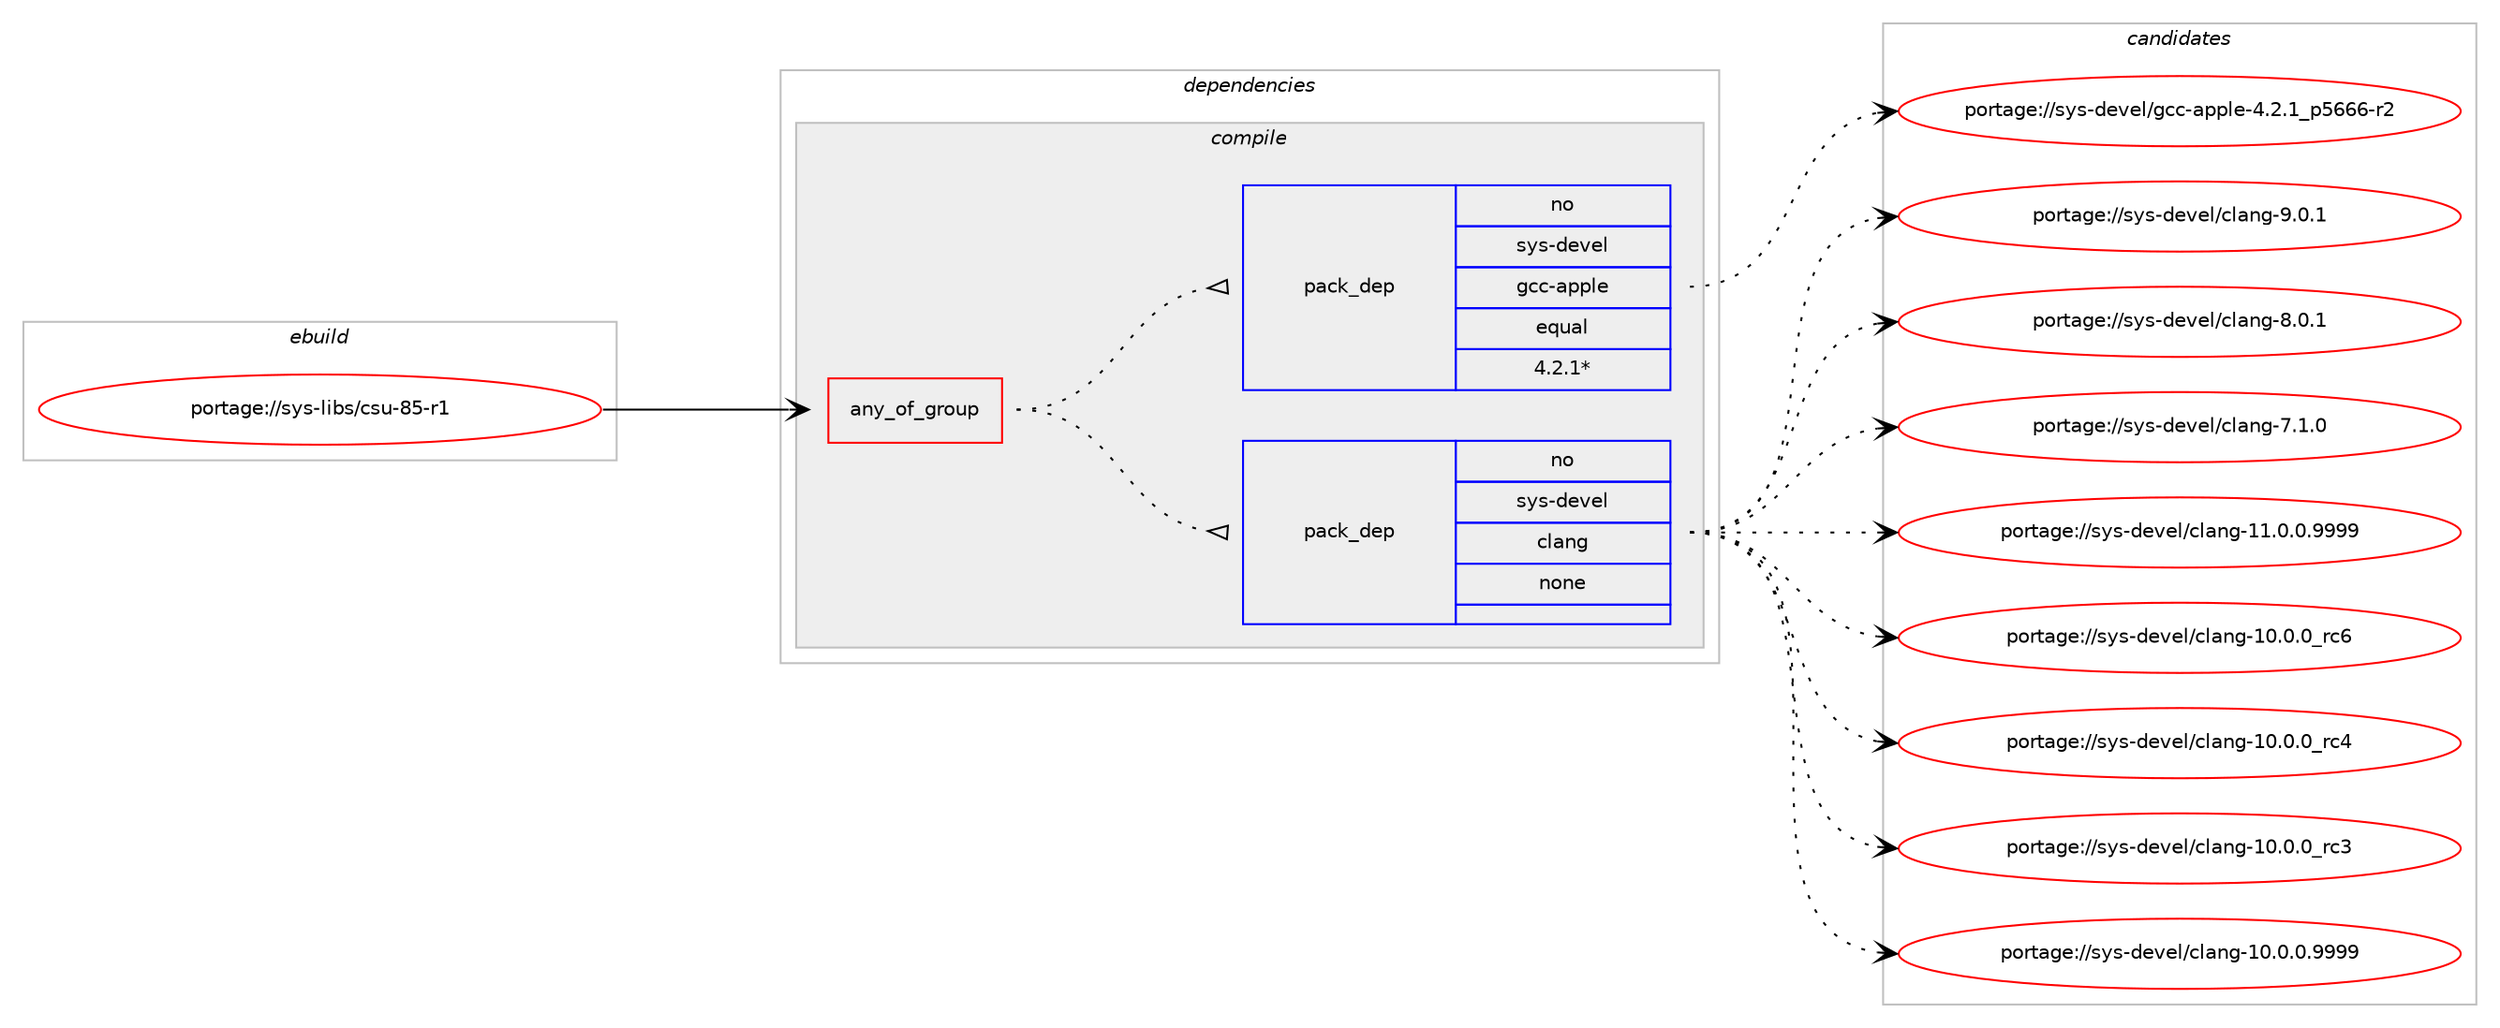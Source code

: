 digraph prolog {

# *************
# Graph options
# *************

newrank=true;
concentrate=true;
compound=true;
graph [rankdir=LR,fontname=Helvetica,fontsize=10,ranksep=1.5];#, ranksep=2.5, nodesep=0.2];
edge  [arrowhead=vee];
node  [fontname=Helvetica,fontsize=10];

# **********
# The ebuild
# **********

subgraph cluster_leftcol {
color=gray;
rank=same;
label=<<i>ebuild</i>>;
id [label="portage://sys-libs/csu-85-r1", color=red, width=4, href="../sys-libs/csu-85-r1.svg"];
}

# ****************
# The dependencies
# ****************

subgraph cluster_midcol {
color=gray;
label=<<i>dependencies</i>>;
subgraph cluster_compile {
fillcolor="#eeeeee";
style=filled;
label=<<i>compile</i>>;
subgraph any283 {
dependency9806 [label=<<TABLE BORDER="0" CELLBORDER="1" CELLSPACING="0" CELLPADDING="4"><TR><TD CELLPADDING="10">any_of_group</TD></TR></TABLE>>, shape=none, color=red];subgraph pack8023 {
dependency9807 [label=<<TABLE BORDER="0" CELLBORDER="1" CELLSPACING="0" CELLPADDING="4" WIDTH="220"><TR><TD ROWSPAN="6" CELLPADDING="30">pack_dep</TD></TR><TR><TD WIDTH="110">no</TD></TR><TR><TD>sys-devel</TD></TR><TR><TD>clang</TD></TR><TR><TD>none</TD></TR><TR><TD></TD></TR></TABLE>>, shape=none, color=blue];
}
dependency9806:e -> dependency9807:w [weight=20,style="dotted",arrowhead="oinv"];
subgraph pack8024 {
dependency9808 [label=<<TABLE BORDER="0" CELLBORDER="1" CELLSPACING="0" CELLPADDING="4" WIDTH="220"><TR><TD ROWSPAN="6" CELLPADDING="30">pack_dep</TD></TR><TR><TD WIDTH="110">no</TD></TR><TR><TD>sys-devel</TD></TR><TR><TD>gcc-apple</TD></TR><TR><TD>equal</TD></TR><TR><TD>4.2.1*</TD></TR></TABLE>>, shape=none, color=blue];
}
dependency9806:e -> dependency9808:w [weight=20,style="dotted",arrowhead="oinv"];
}
id:e -> dependency9806:w [weight=20,style="solid",arrowhead="vee"];
}
subgraph cluster_compileandrun {
fillcolor="#eeeeee";
style=filled;
label=<<i>compile and run</i>>;
}
subgraph cluster_run {
fillcolor="#eeeeee";
style=filled;
label=<<i>run</i>>;
}
}

# **************
# The candidates
# **************

subgraph cluster_choices {
rank=same;
color=gray;
label=<<i>candidates</i>>;

subgraph choice8023 {
color=black;
nodesep=1;
choice11512111545100101118101108479910897110103455746484649 [label="portage://sys-devel/clang-9.0.1", color=red, width=4,href="../sys-devel/clang-9.0.1.svg"];
choice11512111545100101118101108479910897110103455646484649 [label="portage://sys-devel/clang-8.0.1", color=red, width=4,href="../sys-devel/clang-8.0.1.svg"];
choice11512111545100101118101108479910897110103455546494648 [label="portage://sys-devel/clang-7.1.0", color=red, width=4,href="../sys-devel/clang-7.1.0.svg"];
choice11512111545100101118101108479910897110103454949464846484657575757 [label="portage://sys-devel/clang-11.0.0.9999", color=red, width=4,href="../sys-devel/clang-11.0.0.9999.svg"];
choice1151211154510010111810110847991089711010345494846484648951149954 [label="portage://sys-devel/clang-10.0.0_rc6", color=red, width=4,href="../sys-devel/clang-10.0.0_rc6.svg"];
choice1151211154510010111810110847991089711010345494846484648951149952 [label="portage://sys-devel/clang-10.0.0_rc4", color=red, width=4,href="../sys-devel/clang-10.0.0_rc4.svg"];
choice1151211154510010111810110847991089711010345494846484648951149951 [label="portage://sys-devel/clang-10.0.0_rc3", color=red, width=4,href="../sys-devel/clang-10.0.0_rc3.svg"];
choice11512111545100101118101108479910897110103454948464846484657575757 [label="portage://sys-devel/clang-10.0.0.9999", color=red, width=4,href="../sys-devel/clang-10.0.0.9999.svg"];
dependency9807:e -> choice11512111545100101118101108479910897110103455746484649:w [style=dotted,weight="100"];
dependency9807:e -> choice11512111545100101118101108479910897110103455646484649:w [style=dotted,weight="100"];
dependency9807:e -> choice11512111545100101118101108479910897110103455546494648:w [style=dotted,weight="100"];
dependency9807:e -> choice11512111545100101118101108479910897110103454949464846484657575757:w [style=dotted,weight="100"];
dependency9807:e -> choice1151211154510010111810110847991089711010345494846484648951149954:w [style=dotted,weight="100"];
dependency9807:e -> choice1151211154510010111810110847991089711010345494846484648951149952:w [style=dotted,weight="100"];
dependency9807:e -> choice1151211154510010111810110847991089711010345494846484648951149951:w [style=dotted,weight="100"];
dependency9807:e -> choice11512111545100101118101108479910897110103454948464846484657575757:w [style=dotted,weight="100"];
}
subgraph choice8024 {
color=black;
nodesep=1;
choice11512111545100101118101108471039999459711211210810145524650464995112535454544511450 [label="portage://sys-devel/gcc-apple-4.2.1_p5666-r2", color=red, width=4,href="../sys-devel/gcc-apple-4.2.1_p5666-r2.svg"];
dependency9808:e -> choice11512111545100101118101108471039999459711211210810145524650464995112535454544511450:w [style=dotted,weight="100"];
}
}

}
